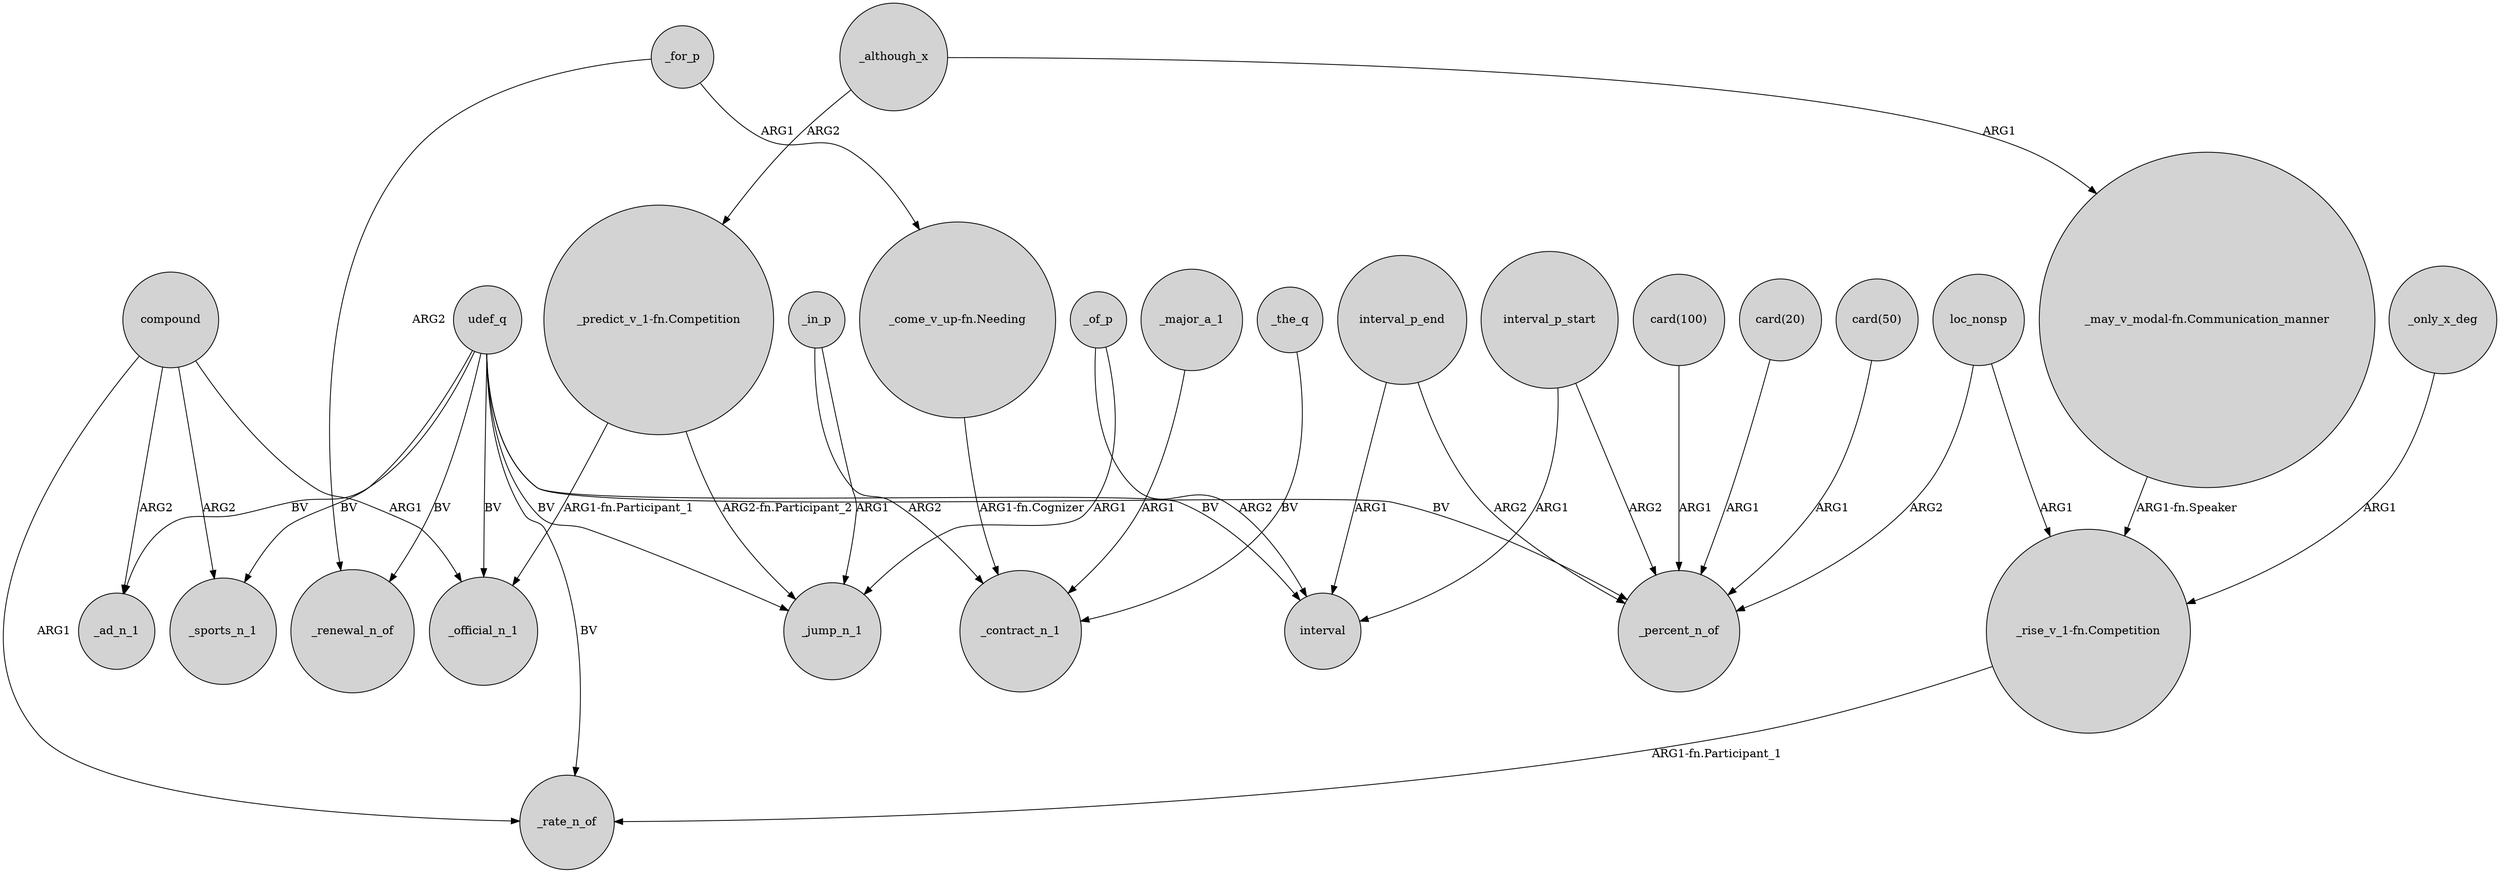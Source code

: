 digraph {
	node [shape=circle style=filled]
	compound -> _sports_n_1 [label=ARG2]
	loc_nonsp -> "_rise_v_1-fn.Competition" [label=ARG1]
	_in_p -> _contract_n_1 [label=ARG2]
	"_predict_v_1-fn.Competition" -> _official_n_1 [label="ARG1-fn.Participant_1"]
	"card(20)" -> _percent_n_of [label=ARG1]
	_only_x_deg -> "_rise_v_1-fn.Competition" [label=ARG1]
	_although_x -> "_may_v_modal-fn.Communication_manner" [label=ARG1]
	_in_p -> _jump_n_1 [label=ARG1]
	udef_q -> interval [label=BV]
	_for_p -> _renewal_n_of [label=ARG2]
	compound -> _rate_n_of [label=ARG1]
	udef_q -> _rate_n_of [label=BV]
	_of_p -> _jump_n_1 [label=ARG1]
	interval_p_start -> interval [label=ARG1]
	"_rise_v_1-fn.Competition" -> _rate_n_of [label="ARG1-fn.Participant_1"]
	udef_q -> _jump_n_1 [label=BV]
	"_may_v_modal-fn.Communication_manner" -> "_rise_v_1-fn.Competition" [label="ARG1-fn.Speaker"]
	"_come_v_up-fn.Needing" -> _contract_n_1 [label="ARG1-fn.Cognizer"]
	compound -> _ad_n_1 [label=ARG2]
	interval_p_start -> _percent_n_of [label=ARG2]
	udef_q -> _percent_n_of [label=BV]
	compound -> _official_n_1 [label=ARG1]
	_the_q -> _contract_n_1 [label=BV]
	interval_p_end -> interval [label=ARG1]
	"card(50)" -> _percent_n_of [label=ARG1]
	udef_q -> _sports_n_1 [label=BV]
	udef_q -> _official_n_1 [label=BV]
	interval_p_end -> _percent_n_of [label=ARG2]
	udef_q -> _renewal_n_of [label=BV]
	_for_p -> "_come_v_up-fn.Needing" [label=ARG1]
	_major_a_1 -> _contract_n_1 [label=ARG1]
	"_predict_v_1-fn.Competition" -> _jump_n_1 [label="ARG2-fn.Participant_2"]
	_of_p -> interval [label=ARG2]
	udef_q -> _ad_n_1 [label=BV]
	"card(100)" -> _percent_n_of [label=ARG1]
	loc_nonsp -> _percent_n_of [label=ARG2]
	_although_x -> "_predict_v_1-fn.Competition" [label=ARG2]
}
